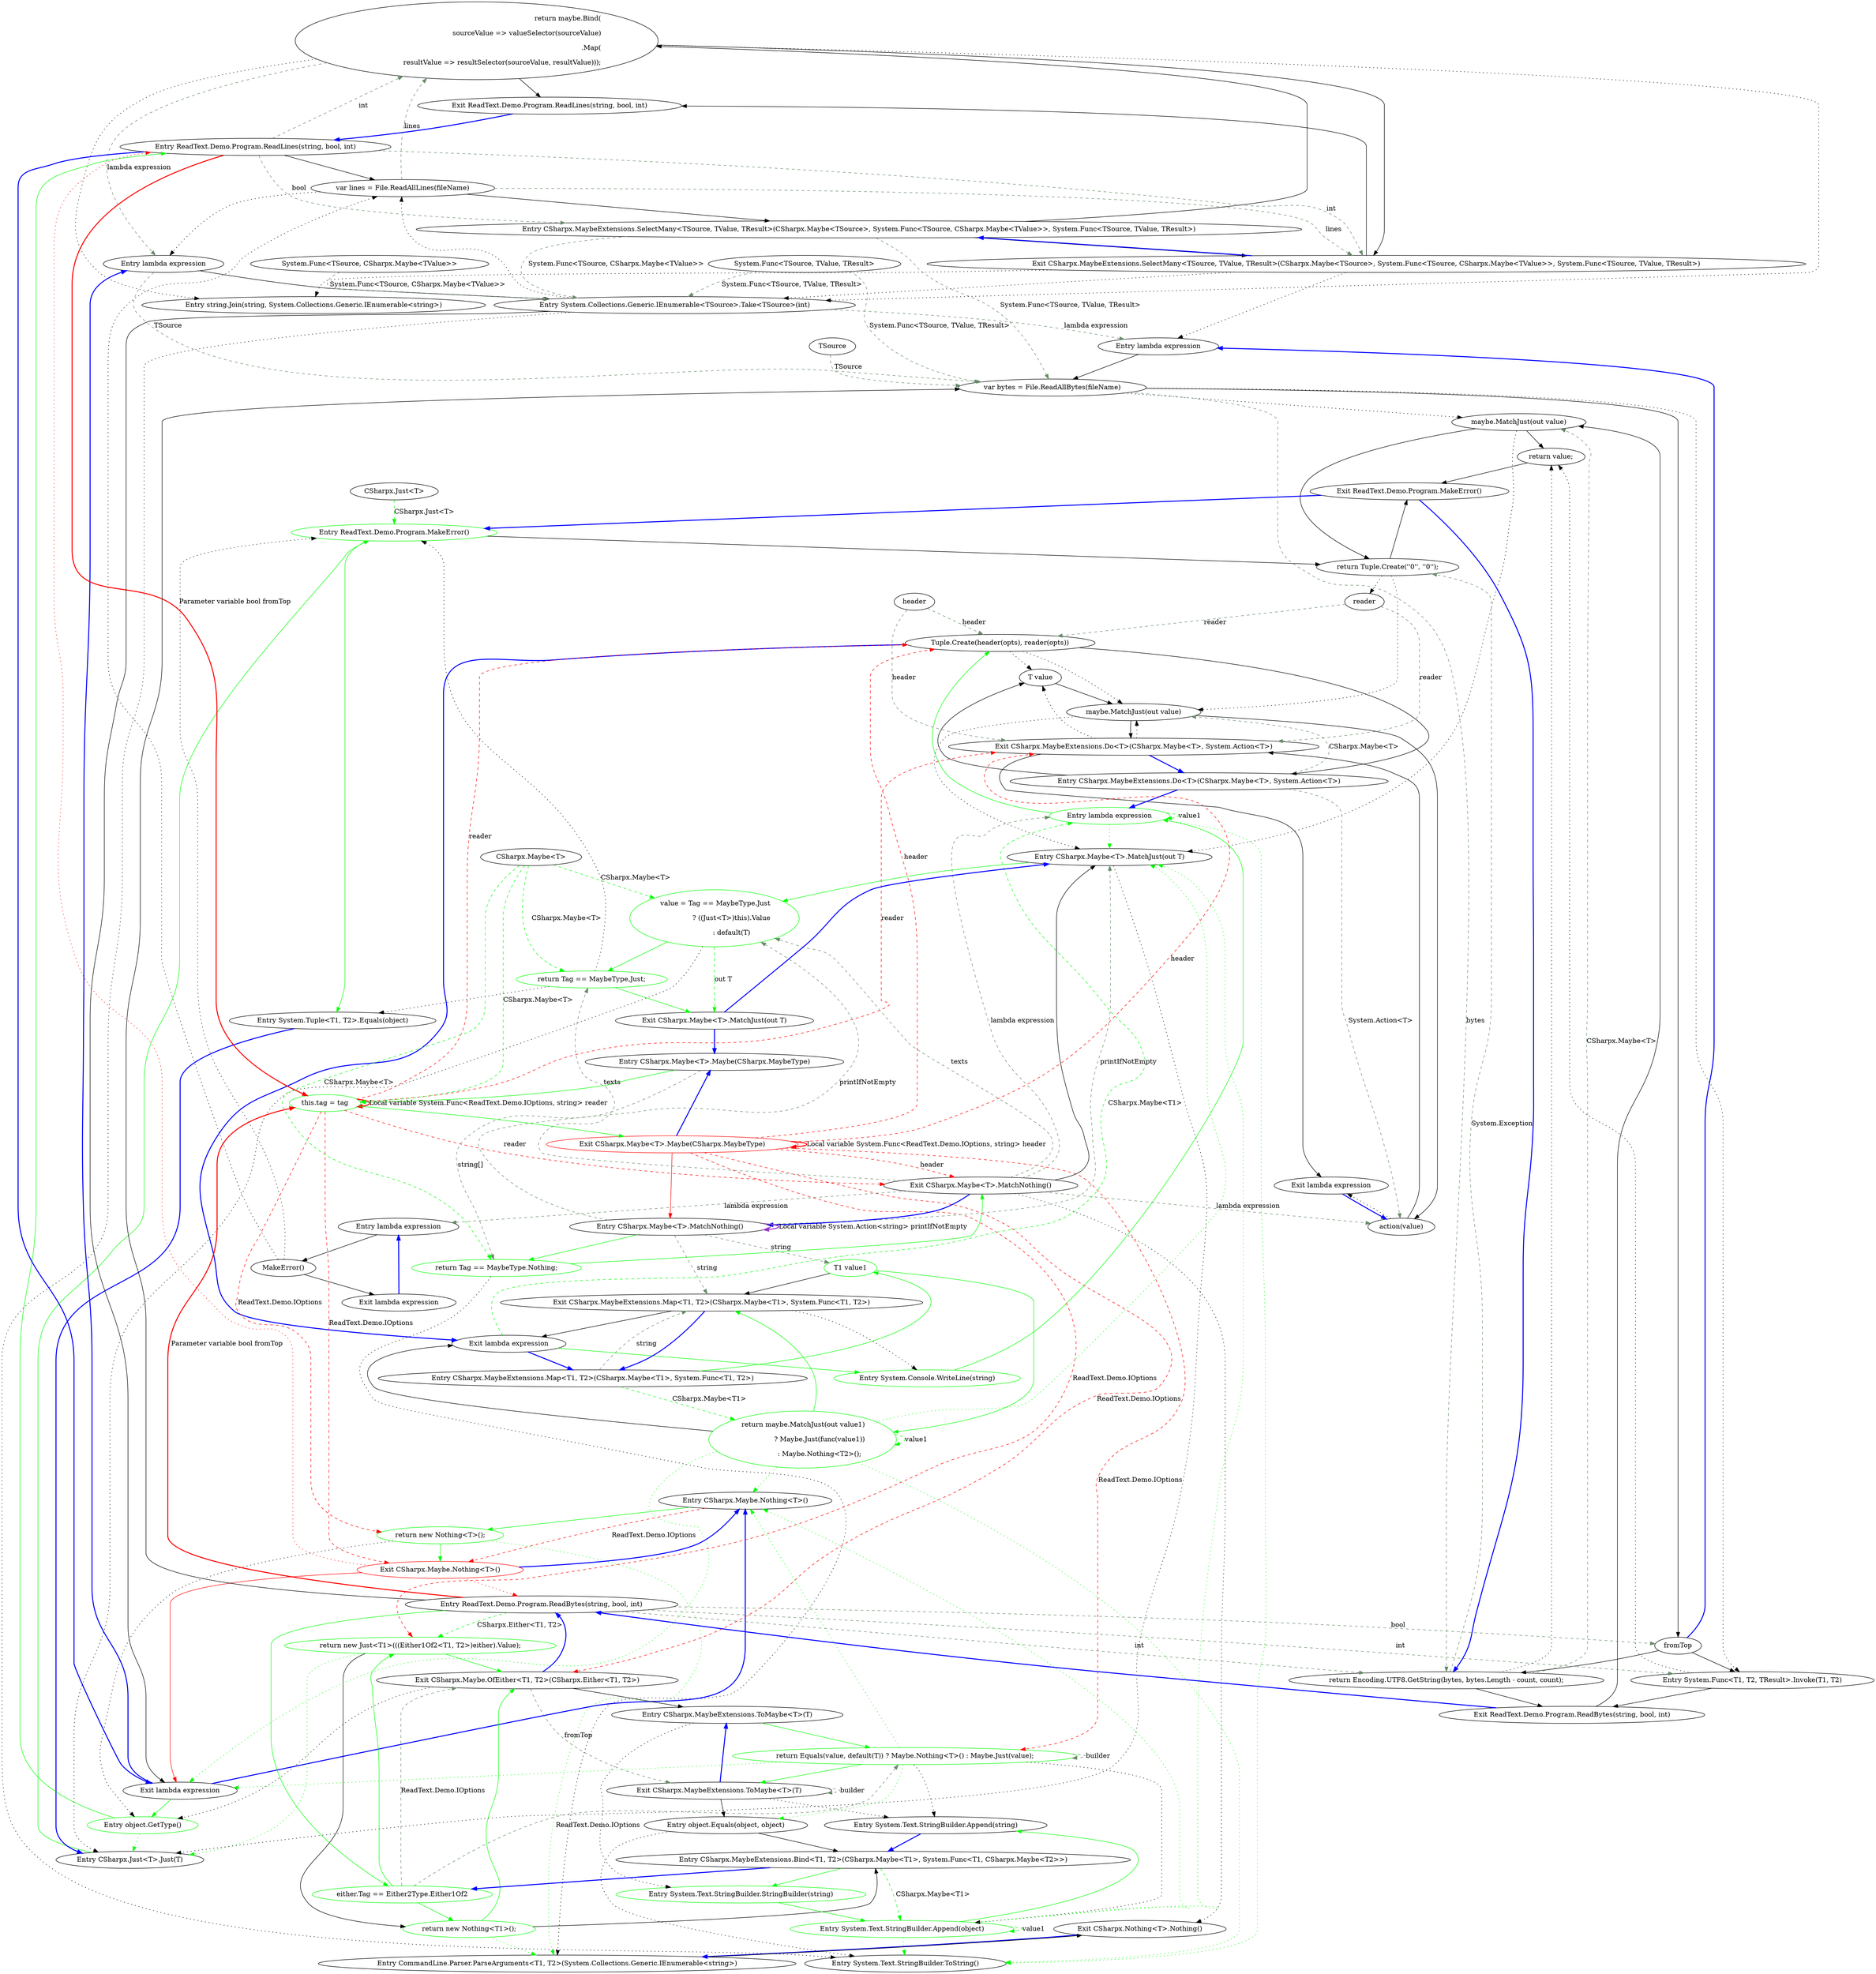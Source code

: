 digraph  {
m2_59 [label="Entry string.Join(string, System.Collections.Generic.IEnumerable<string>)", span="0-0", cluster="string.Join(string, System.Collections.Generic.IEnumerable<string>)", file="ResultExtensions.cs"];
m2_67 [label="return value;", span="165-165", cluster="CSharpx.MaybeExtensions.FromJust<T>(CSharpx.Maybe<T>, System.Exception)", file="ResultExtensions.cs"];
m2_11 [label="Exit CSharpx.Nothing<T>.Nothing()", span="48-48", cluster="CSharpx.Nothing<T>.Nothing()", file="ResultExtensions.cs"];
m2_66 [label="maybe.MatchJust(out value)", span="163-163", cluster="CSharpx.MaybeExtensions.FromJust<T>(CSharpx.Maybe<T>, System.Exception)", file="ResultExtensions.cs"];
m2_48 [label="Exit lambda expression", span="45-45", cluster="lambda expression", file="ResultExtensions.cs"];
m2_12 [label="Entry CSharpx.Just<T>.Just(T)", span="58-58", cluster="CSharpx.Just<T>.Just(T)", file="ResultExtensions.cs"];
m2_60 [label="Entry lambda expression", span="157-157", cluster="lambda expression", file="ResultExtensions.cs"];
m2_13 [label="Entry ReadText.Demo.Program.MakeError()", span="74-74", cluster="ReadText.Demo.Program.MakeError()", color=green, community=0, file="ResultExtensions.cs"];
m2_14 [label="Entry System.Tuple<T1, T2>.Equals(object)", span="0-0", cluster="System.Tuple<T1, T2>.Equals(object)", file="ResultExtensions.cs"];
m2_34 [label="Entry System.Text.StringBuilder.ToString()", span="0-0", cluster="System.Text.StringBuilder.ToString()", file="ResultExtensions.cs"];
m2_44 [label="T value", span="136-136", cluster="CSharpx.MaybeExtensions.Do<T>(CSharpx.Maybe<T>, System.Action<T>)", file="ResultExtensions.cs"];
m2_70 [label=reader, span="", cluster="System.ArgumentException.ArgumentException(string)", file="ResultExtensions.cs"];
m2_56 [label="Exit ReadText.Demo.Program.ReadLines(string, bool, int)", span="54-54", cluster="ReadText.Demo.Program.ReadLines(string, bool, int)", file="ResultExtensions.cs"];
m2_57 [label="Entry lambda expression", span="155-157", cluster="lambda expression", file="ResultExtensions.cs"];
m2_49 [label="Entry lambda expression", span="46-46", cluster="lambda expression", file="ResultExtensions.cs"];
m2_50 [label="MakeError()", span="46-46", cluster="lambda expression", file="ResultExtensions.cs"];
m2_51 [label="Exit lambda expression", span="46-46", cluster="lambda expression", file="ResultExtensions.cs"];
m2_52 [label="var lines = File.ReadAllLines(fileName)", span="56-56", cluster="ReadText.Demo.Program.ReadLines(string, bool, int)", file="ResultExtensions.cs"];
m2_39 [label="Exit lambda expression", span="35-39", cluster="lambda expression", file="ResultExtensions.cs"];
m2_40 [label="Entry System.Console.WriteLine(string)", span="0-0", cluster="System.Console.WriteLine(string)", color=green, community=0, file="ResultExtensions.cs"];
m2_41 [label="Entry lambda expression", span="44-44", cluster="lambda expression", color=green, community=0, file="ResultExtensions.cs"];
m2_42 [label="Tuple.Create(header(opts), reader(opts))", span="44-44", cluster="lambda expression", file="ResultExtensions.cs"];
m2_64 [label="return Encoding.UTF8.GetString(bytes, bytes.Length - count, count);", span="71-71", cluster="ReadText.Demo.Program.ReadBytes(string, bool, int)", file="ResultExtensions.cs"];
m2_65 [label="Exit ReadText.Demo.Program.ReadBytes(string, bool, int)", span="64-64", cluster="ReadText.Demo.Program.ReadBytes(string, bool, int)", file="ResultExtensions.cs"];
m2_68 [label="return Tuple.Create(''\0'', ''\0'');", span="76-76", cluster="ReadText.Demo.Program.MakeError()", file="ResultExtensions.cs"];
m2_69 [label="Exit ReadText.Demo.Program.MakeError()", span="74-74", cluster="ReadText.Demo.Program.MakeError()", file="ResultExtensions.cs"];
m2_18 [label="Exit lambda expression", span="14-20", cluster="lambda expression", file="ResultExtensions.cs"];
m2_19 [label="Entry object.GetType()", span="0-0", cluster="object.GetType()", color=green, community=0, file="ResultExtensions.cs"];
m2_20 [label="Entry ReadText.Demo.Program.ReadLines(string, bool, int)", span="54-54", cluster="ReadText.Demo.Program.ReadLines(string, bool, int)", file="ResultExtensions.cs"];
m2_45 [label="maybe.MatchJust(out value)", span="137-137", cluster="CSharpx.MaybeExtensions.Do<T>(CSharpx.Maybe<T>, System.Action<T>)", file="ResultExtensions.cs"];
m2_16 [label="return new Nothing<T>();", span="77-77", cluster="CSharpx.Maybe.Nothing<T>()", file="ResultExtensions.cs", color=green, community=0];
m2_17 [label="Exit CSharpx.Maybe.Nothing<T>()", span="75-75", cluster="CSharpx.Maybe.Nothing<T>()", color=red, community=0, file="ResultExtensions.cs"];
m2_47 [label="Exit CSharpx.MaybeExtensions.Do<T>(CSharpx.Maybe<T>, System.Action<T>)", span="134-134", cluster="CSharpx.MaybeExtensions.Do<T>(CSharpx.Maybe<T>, System.Action<T>)", file="ResultExtensions.cs"];
m2_23 [label="return new Just<T1>(((Either1Of2<T1, T2>)either).Value);", span="93-93", cluster="CSharpx.Maybe.OfEither<T1, T2>(CSharpx.Either<T1, T2>)", file="ResultExtensions.cs", color=green, community=0];
m2_25 [label="Exit CSharpx.Maybe.OfEither<T1, T2>(CSharpx.Either<T1, T2>)", span="89-89", cluster="CSharpx.Maybe.OfEither<T1, T2>(CSharpx.Either<T1, T2>)", file="ResultExtensions.cs"];
m2_27 [label="return Equals(value, default(T)) ? Maybe.Nothing<T>() : Maybe.Just(value);", span="107-107", cluster="CSharpx.MaybeExtensions.ToMaybe<T>(T)", file="ResultExtensions.cs", color=green, community=0];
m2_36 [label="T1 value1", span="120-120", cluster="CSharpx.MaybeExtensions.Map<T1, T2>(CSharpx.Maybe<T1>, System.Func<T1, T2>)", file="ResultExtensions.cs", color=green, community=0];
m2_38 [label="Exit CSharpx.MaybeExtensions.Map<T1, T2>(CSharpx.Maybe<T1>, System.Func<T1, T2>)", span="118-118", cluster="CSharpx.MaybeExtensions.Map<T1, T2>(CSharpx.Maybe<T1>, System.Func<T1, T2>)", file="ResultExtensions.cs"];
m2_46 [label="action(value)", span="139-139", cluster="CSharpx.MaybeExtensions.Do<T>(CSharpx.Maybe<T>, System.Action<T>)", file="ResultExtensions.cs"];
m2_15 [label="Entry CSharpx.Maybe.Nothing<T>()", span="75-75", cluster="CSharpx.Maybe.Nothing<T>()", file="ResultExtensions.cs"];
m2_22 [label="either.Tag == Either2Type.Either1Of2", span="91-91", cluster="CSharpx.Maybe.OfEither<T1, T2>(CSharpx.Either<T1, T2>)", file="ResultExtensions.cs", color=green, community=0];
m2_24 [label="return new Nothing<T1>();", span="95-95", cluster="CSharpx.Maybe.OfEither<T1, T2>(CSharpx.Either<T1, T2>)", file="ResultExtensions.cs", color=green, community=0];
m2_26 [label="Entry CSharpx.MaybeExtensions.ToMaybe<T>(T)", span="105-105", cluster="CSharpx.MaybeExtensions.ToMaybe<T>(T)", file="ResultExtensions.cs"];
m2_28 [label="Exit CSharpx.MaybeExtensions.ToMaybe<T>(T)", span="105-105", cluster="CSharpx.MaybeExtensions.ToMaybe<T>(T)", file="ResultExtensions.cs"];
m2_29 [label="Entry object.Equals(object, object)", span="0-0", cluster="object.Equals(object, object)", file="ResultExtensions.cs"];
m2_30 [label="Entry CSharpx.MaybeExtensions.Bind<T1, T2>(CSharpx.Maybe<T1>, System.Func<T1, CSharpx.Maybe<T2>>)", span="110-110", cluster="CSharpx.MaybeExtensions.Bind<T1, T2>(CSharpx.Maybe<T1>, System.Func<T1, CSharpx.Maybe<T2>>)", file="ResultExtensions.cs"];
m2_35 [label="Entry CSharpx.MaybeExtensions.Map<T1, T2>(CSharpx.Maybe<T1>, System.Func<T1, T2>)", span="118-118", cluster="CSharpx.MaybeExtensions.Map<T1, T2>(CSharpx.Maybe<T1>, System.Func<T1, T2>)", file="ResultExtensions.cs"];
m2_37 [label="return maybe.MatchJust(out value1)\r\n                ? Maybe.Just(func(value1))\r\n                : Maybe.Nothing<T2>();", span="121-123", cluster="CSharpx.MaybeExtensions.Map<T1, T2>(CSharpx.Maybe<T1>, System.Func<T1, T2>)", file="ResultExtensions.cs", color=green, community=0];
m2_43 [label="Entry CSharpx.MaybeExtensions.Do<T>(CSharpx.Maybe<T>, System.Action<T>)", span="134-134", cluster="CSharpx.MaybeExtensions.Do<T>(CSharpx.Maybe<T>, System.Action<T>)", file="ResultExtensions.cs"];
m2_58 [label="Entry System.Collections.Generic.IEnumerable<TSource>.Take<TSource>(int)", span="0-0", cluster="System.Collections.Generic.IEnumerable<TSource>.Take<TSource>(int)", file="ResultExtensions.cs"];
m2_61 [label="var bytes = File.ReadAllBytes(fileName)", span="66-66", cluster="ReadText.Demo.Program.ReadBytes(string, bool, int)", file="ResultExtensions.cs"];
m2_62 [label=fromTop, span="67-67", cluster="ReadText.Demo.Program.ReadBytes(string, bool, int)", file="ResultExtensions.cs"];
m2_31 [label="Entry System.Text.StringBuilder.StringBuilder(string)", span="0-0", cluster="System.Text.StringBuilder.StringBuilder(string)", color=green, community=0, file="ResultExtensions.cs"];
m2_32 [label="Entry System.Text.StringBuilder.Append(object)", span="0-0", cluster="System.Text.StringBuilder.Append(object)", color=green, community=0, file="ResultExtensions.cs"];
m2_33 [label="Entry System.Text.StringBuilder.Append(string)", span="0-0", cluster="System.Text.StringBuilder.Append(string)", file="ResultExtensions.cs"];
m2_0 [label="Entry CSharpx.Maybe<T>.Maybe(CSharpx.MaybeType)", span="19-19", cluster="CSharpx.Maybe<T>.Maybe(CSharpx.MaybeType)", file="ResultExtensions.cs"];
m2_1 [label="this.tag = tag", span="21-21", cluster="CSharpx.Maybe<T>.Maybe(CSharpx.MaybeType)", color=green, community=0, file="ResultExtensions.cs"];
m2_4 [label="return Tag == MaybeType.Nothing;", span="31-31", cluster="CSharpx.Maybe<T>.MatchNothing()", file="ResultExtensions.cs", color=green, community=0];
m2_2 [label="Exit CSharpx.Maybe<T>.Maybe(CSharpx.MaybeType)", span="19-19", cluster="CSharpx.Maybe<T>.Maybe(CSharpx.MaybeType)", color=red, community=0, file="ResultExtensions.cs"];
m2_5 [label="Exit CSharpx.Maybe<T>.MatchNothing()", span="29-29", cluster="CSharpx.Maybe<T>.MatchNothing()", file="ResultExtensions.cs"];
m2_3 [label="Entry CSharpx.Maybe<T>.MatchNothing()", span="29-29", cluster="CSharpx.Maybe<T>.MatchNothing()", file="ResultExtensions.cs"];
m2_6 [label="Entry CSharpx.Maybe<T>.MatchJust(out T)", span="34-34", cluster="CSharpx.Maybe<T>.MatchJust(out T)", file="ResultExtensions.cs"];
m2_7 [label="value = Tag == MaybeType.Just\r\n                ? ((Just<T>)this).Value\r\n                : default(T)", span="36-38", cluster="CSharpx.Maybe<T>.MatchJust(out T)", file="ResultExtensions.cs", color=green, community=0];
m2_8 [label="return Tag == MaybeType.Just;", span="39-39", cluster="CSharpx.Maybe<T>.MatchJust(out T)", file="ResultExtensions.cs", color=green, community=0];
m2_9 [label="Exit CSharpx.Maybe<T>.MatchJust(out T)", span="34-34", cluster="CSharpx.Maybe<T>.MatchJust(out T)", file="ResultExtensions.cs"];
m2_21 [label="Entry ReadText.Demo.Program.ReadBytes(string, bool, int)", span="64-64", cluster="ReadText.Demo.Program.ReadBytes(string, bool, int)", file="ResultExtensions.cs"];
m2_10 [label="Entry CommandLine.Parser.ParseArguments<T1, T2>(System.Collections.Generic.IEnumerable<string>)", span="25-25", cluster="CommandLine.Parser.ParseArguments<T1, T2>(System.Collections.Generic.IEnumerable<string>)", file="ResultExtensions.cs"];
m2_53 [label="Entry CSharpx.MaybeExtensions.SelectMany<TSource, TValue, TResult>(CSharpx.Maybe<TSource>, System.Func<TSource, CSharpx.Maybe<TValue>>, System.Func<TSource, TValue, TResult>)", span="149-149", cluster="CSharpx.MaybeExtensions.SelectMany<TSource, TValue, TResult>(CSharpx.Maybe<TSource>, System.Func<TSource, CSharpx.Maybe<TValue>>, System.Func<TSource, TValue, TResult>)", file="ResultExtensions.cs"];
m2_54 [label="return maybe.Bind(\r\n                sourceValue => valueSelector(sourceValue)\r\n                    .Map(\r\n                        resultValue => resultSelector(sourceValue, resultValue)));", span="154-157", cluster="CSharpx.MaybeExtensions.SelectMany<TSource, TValue, TResult>(CSharpx.Maybe<TSource>, System.Func<TSource, CSharpx.Maybe<TValue>>, System.Func<TSource, TValue, TResult>)", file="ResultExtensions.cs"];
m2_55 [label="Exit CSharpx.MaybeExtensions.SelectMany<TSource, TValue, TResult>(CSharpx.Maybe<TSource>, System.Func<TSource, CSharpx.Maybe<TValue>>, System.Func<TSource, TValue, TResult>)", span="149-149", cluster="CSharpx.MaybeExtensions.SelectMany<TSource, TValue, TResult>(CSharpx.Maybe<TSource>, System.Func<TSource, CSharpx.Maybe<TValue>>, System.Func<TSource, TValue, TResult>)", file="ResultExtensions.cs"];
m2_63 [label="Entry System.Func<T1, T2, TResult>.Invoke(T1, T2)", span="0-0", cluster="System.Func<T1, T2, TResult>.Invoke(T1, T2)", file="ResultExtensions.cs"];
m2_71 [label=header, span="", file="ResultExtensions.cs"];
m2_77 [label="CSharpx.Maybe<T>", span="", file="ResultExtensions.cs"];
m2_78 [label="CSharpx.Just<T>", span="", file="ResultExtensions.cs"];
m2_79 [label="System.Func<TSource, CSharpx.Maybe<TValue>>", span="", file="ResultExtensions.cs"];
m2_80 [label="System.Func<TSource, TValue, TResult>", span="", file="ResultExtensions.cs"];
m2_81 [label=TSource, span="", file="ResultExtensions.cs"];
m2_67 -> m2_69  [key=0, style=solid];
m2_11 -> m2_10  [key=0, style=bold, color=blue];
m2_66 -> m2_6  [key=2, style=dotted];
m2_66 -> m2_67  [key=0, style=solid];
m2_66 -> m2_68  [key=0, style=solid];
m2_48 -> m2_46  [key=0, style=bold, color=blue];
m2_12 -> m2_13  [key=0, style=solid, color=green];
m2_60 -> m2_61  [key=0, style=solid];
m2_13 -> m2_14  [key=0, style=solid, color=green];
m2_13 -> m2_68  [key=0, style=solid];
m2_14 -> m2_12  [key=0, style=bold, color=blue];
m2_44 -> m2_45  [key=0, style=solid];
m2_70 -> m2_42  [key=1, style=dashed, color=darkseagreen4, label=reader];
m2_70 -> m2_47  [key=1, style=dashed, color=darkseagreen4, label=reader];
m2_56 -> m2_20  [key=0, style=bold, color=blue];
m2_57 -> m2_58  [key=0, style=solid];
m2_57 -> m2_61  [key=1, style=dashed, color=darkseagreen4, label=TSource];
m2_49 -> m2_50  [key=0, style=solid];
m2_50 -> m2_52  [key=2, style=dotted];
m2_50 -> m2_51  [key=0, style=solid];
m2_50 -> m2_13  [key=2, style=dotted];
m2_51 -> m2_49  [key=0, style=bold, color=blue];
m2_52 -> m2_53  [key=0, style=solid];
m2_52 -> m2_57  [key=2, style=dotted];
m2_52 -> m2_54  [key=1, style=dashed, color=darkseagreen4, label=lines];
m2_52 -> m2_55  [key=1, style=dashed, color=darkseagreen4, label=lines];
m2_39 -> m2_40  [key=0, style=solid, color=green];
m2_39 -> m2_41  [key=1, style=dashed, color=green, label="CSharpx.Maybe<T1>"];
m2_39 -> m2_35  [key=0, style=bold, color=blue];
m2_40 -> m2_41  [key=0, style=solid, color=green];
m2_41 -> m2_41  [key=1, style=dashed, color=green, label=value1];
m2_41 -> m2_42  [key=0, style=solid, color=green];
m2_41 -> m2_6  [key=2, style=dotted, color=green];
m2_41 -> m2_34  [key=2, style=dotted, color=green];
m2_42 -> m2_39  [key=0, style=bold, color=blue];
m2_42 -> m2_43  [key=0, style=solid];
m2_42 -> m2_44  [key=2, style=dotted];
m2_42 -> m2_45  [key=2, style=dotted];
m2_64 -> m2_66  [key=1, style=dashed, color=darkseagreen4, label="CSharpx.Maybe<T>"];
m2_64 -> m2_65  [key=0, style=solid];
m2_64 -> m2_68  [key=1, style=dashed, color=darkseagreen4, label="System.Exception"];
m2_64 -> m2_67  [key=2, style=dotted];
m2_65 -> m2_66  [key=0, style=solid];
m2_65 -> m2_21  [key=0, style=bold, color=blue];
m2_68 -> m2_69  [key=0, style=solid];
m2_68 -> m2_70  [key=2, style=dotted];
m2_68 -> m2_45  [key=2, style=dotted];
m2_69 -> m2_64  [key=0, style=bold, color=blue];
m2_69 -> m2_13  [key=0, style=bold, color=blue];
m2_18 -> m2_19  [key=0, style=solid, color=green];
m2_18 -> m2_15  [key=0, style=bold, color=blue];
m2_18 -> m2_57  [key=0, style=bold, color=blue];
m2_19 -> m2_20  [key=0, style=solid, color=green];
m2_19 -> m2_12  [key=2, style=dotted, color=green];
m2_20 -> m2_18  [key=0, style=bold, color=blue];
m2_20 -> m2_52  [key=0, style=solid];
m2_20 -> m2_53  [key=1, style=dashed, color=darkseagreen4, label=bool];
m2_20 -> m2_54  [key=1, style=dashed, color=darkseagreen4, label=int];
m2_20 -> m2_55  [key=1, style=dashed, color=darkseagreen4, label=int];
m2_20 -> m2_1  [key=3, color=red, style=bold, label="Parameter variable bool fromTop"];
m2_45 -> m2_6  [key=2, style=dotted];
m2_45 -> m2_46  [key=0, style=solid];
m2_45 -> m2_47  [key=0, style=solid];
m2_16 -> m2_17  [key=0, style=solid, color=green];
m2_16 -> m2_19  [key=2, style=dotted];
m2_16 -> m2_10  [key=2, style=dotted, color=green];
m2_17 -> m2_18  [key=0, style=solid, color=red];
m2_17 -> m2_20  [key=2, style=dotted, color=red];
m2_17 -> m2_21  [key=2, style=dotted, color=red];
m2_17 -> m2_15  [key=0, style=bold, color=blue];
m2_47 -> m2_48  [key=0, style=solid];
m2_47 -> m2_44  [key=2, style=dotted];
m2_47 -> m2_45  [key=2, style=dotted];
m2_47 -> m2_43  [key=0, style=bold, color=blue];
m2_23 -> m2_24  [key=0, style=solid];
m2_23 -> m2_25  [key=0, style=solid, color=green];
m2_23 -> m2_12  [key=2, style=dotted, color=green];
m2_25 -> m2_26  [key=0, style=solid];
m2_25 -> m2_19  [key=2, style=dotted];
m2_25 -> m2_28  [key=1, style=dashed, color=darkseagreen4, label=fromTop];
m2_25 -> m2_21  [key=0, style=bold, color=blue];
m2_27 -> m2_28  [key=0, style=solid, color=green];
m2_27 -> m2_32  [key=2, style=dotted];
m2_27 -> m2_33  [key=2, style=dotted];
m2_27 -> m2_27  [key=1, style=dashed, color=darkseagreen4, label=builder];
m2_27 -> m2_29  [key=2, style=dotted, color=green];
m2_27 -> m2_15  [key=2, style=dotted, color=green];
m2_27 -> m2_18  [key=2, style=dotted, color=green];
m2_36 -> m2_37  [key=0, style=solid, color=green];
m2_36 -> m2_38  [key=0, style=solid];
m2_38 -> m2_39  [key=0, style=solid];
m2_38 -> m2_40  [key=2, style=dotted];
m2_38 -> m2_35  [key=0, style=bold, color=blue];
m2_46 -> m2_47  [key=0, style=solid];
m2_46 -> m2_48  [key=2, style=dotted];
m2_15 -> m2_16  [key=0, style=solid, color=green];
m2_15 -> m2_17  [key=1, style=dashed, color=red, label="ReadText.Demo.IOptions"];
m2_22 -> m2_23  [key=0, style=solid, color=green];
m2_22 -> m2_25  [key=1, style=dashed, color=darkseagreen4, label="ReadText.Demo.IOptions"];
m2_22 -> m2_27  [key=1, style=dashed, color=darkseagreen4, label="ReadText.Demo.IOptions"];
m2_22 -> m2_24  [key=0, style=solid, color=green];
m2_24 -> m2_30  [key=0, style=solid];
m2_24 -> m2_25  [key=0, style=solid, color=green];
m2_24 -> m2_10  [key=2, style=dotted, color=green];
m2_26 -> m2_27  [key=0, style=solid, color=green];
m2_26 -> m2_31  [key=2, style=dotted];
m2_28 -> m2_29  [key=0, style=solid];
m2_28 -> m2_33  [key=2, style=dotted];
m2_28 -> m2_28  [key=1, style=dashed, color=darkseagreen4, label=builder];
m2_28 -> m2_26  [key=0, style=bold, color=blue];
m2_29 -> m2_30  [key=0, style=solid];
m2_29 -> m2_34  [key=2, style=dotted];
m2_30 -> m2_22  [key=0, style=bold, color=blue];
m2_30 -> m2_31  [key=0, style=solid, color=green];
m2_30 -> m2_32  [key=1, style=dashed, color=green, label="CSharpx.Maybe<T1>"];
m2_35 -> m2_36  [key=0, style=solid, color=green];
m2_35 -> m2_38  [key=1, style=dashed, color=darkseagreen4, label=string];
m2_35 -> m2_37  [key=1, style=dashed, color=green, label="CSharpx.Maybe<T1>"];
m2_37 -> m2_39  [key=0, style=solid];
m2_37 -> m2_37  [key=1, style=dashed, color=green, label=value1];
m2_37 -> m2_38  [key=0, style=solid, color=green];
m2_37 -> m2_6  [key=2, style=dotted, color=green];
m2_37 -> m2_34  [key=2, style=dotted, color=green];
m2_37 -> m2_18  [key=2, style=dotted, color=green];
m2_37 -> m2_15  [key=2, style=dotted, color=green];
m2_43 -> m2_41  [key=0, style=bold, color=blue];
m2_43 -> m2_45  [key=1, style=dashed, color=darkseagreen4, label="CSharpx.Maybe<T>"];
m2_43 -> m2_44  [key=0, style=solid];
m2_43 -> m2_46  [key=1, style=dashed, color=darkseagreen4, label="System.Action<T>"];
m2_58 -> m2_34  [key=2, style=dotted];
m2_58 -> m2_18  [key=0, style=solid];
m2_58 -> m2_52  [key=2, style=dotted];
m2_58 -> m2_60  [key=1, style=dashed, color=darkseagreen4, label="lambda expression"];
m2_61 -> m2_62  [key=0, style=solid];
m2_61 -> m2_63  [key=2, style=dotted];
m2_61 -> m2_66  [key=2, style=dotted];
m2_61 -> m2_64  [key=1, style=dashed, color=darkseagreen4, label=bytes];
m2_62 -> m2_60  [key=0, style=bold, color=blue];
m2_62 -> m2_63  [key=0, style=solid];
m2_62 -> m2_64  [key=0, style=solid];
m2_31 -> m2_32  [key=0, style=solid, color=green];
m2_32 -> m2_32  [key=1, style=dashed, color=green, label=value1];
m2_32 -> m2_33  [key=0, style=solid, color=green];
m2_32 -> m2_6  [key=2, style=dotted, color=green];
m2_32 -> m2_34  [key=2, style=dotted, color=green];
m2_32 -> m2_15  [key=2, style=dotted, color=green];
m2_33 -> m2_30  [key=0, style=bold, color=blue];
m2_0 -> m2_1  [key=0, style=solid, color=green];
m2_0 -> m2_4  [key=1, style=dashed, color=darkseagreen4, label="string[]"];
m2_1 -> m2_2  [key=0, style=solid, color=green];
m2_1 -> m2_16  [key=1, style=dashed, color=red, label="ReadText.Demo.IOptions"];
m2_1 -> m2_17  [key=1, style=dashed, color=red, label="ReadText.Demo.IOptions"];
m2_1 -> m2_5  [key=1, style=dashed, color=red, label=reader];
m2_1 -> m2_42  [key=1, style=dashed, color=red, label=reader];
m2_1 -> m2_47  [key=1, style=dashed, color=red, label=reader];
m2_1 -> m2_1  [key=3, color=red, style=bold, label="Local variable System.Func<ReadText.Demo.IOptions, string> reader"];
m2_4 -> m2_5  [key=0, style=solid, color=green];
m2_4 -> m2_10  [key=2, style=dotted];
m2_2 -> m2_3  [key=0, style=solid, color=red];
m2_2 -> m2_23  [key=1, style=dashed, color=red, label="ReadText.Demo.IOptions"];
m2_2 -> m2_25  [key=1, style=dashed, color=red, label="ReadText.Demo.IOptions"];
m2_2 -> m2_27  [key=1, style=dashed, color=red, label="ReadText.Demo.IOptions"];
m2_2 -> m2_5  [key=1, style=dashed, color=red, label=header];
m2_2 -> m2_42  [key=1, style=dashed, color=red, label=header];
m2_2 -> m2_47  [key=1, style=dashed, color=red, label=header];
m2_2 -> m2_2  [key=3, color=red, style=bold, label="Local variable System.Func<ReadText.Demo.IOptions, string> header"];
m2_2 -> m2_0  [key=0, style=bold, color=blue];
m2_5 -> m2_6  [key=0, style=solid];
m2_5 -> m2_11  [key=2, style=dotted];
m2_5 -> m2_41  [key=1, style=dashed, color=darkseagreen4, label="lambda expression"];
m2_5 -> m2_46  [key=1, style=dashed, color=darkseagreen4, label="lambda expression"];
m2_5 -> m2_49  [key=1, style=dashed, color=darkseagreen4, label="lambda expression"];
m2_5 -> m2_7  [key=1, style=dashed, color=darkseagreen4, label=texts];
m2_5 -> m2_8  [key=1, style=dashed, color=darkseagreen4, label=texts];
m2_5 -> m2_3  [key=0, style=bold, color=blue];
m2_3 -> m2_4  [key=0, style=solid, color=green];
m2_3 -> m2_36  [key=1, style=dashed, color=darkseagreen4, label=string];
m2_3 -> m2_38  [key=1, style=dashed, color=darkseagreen4, label=string];
m2_3 -> m2_6  [key=1, style=dashed, color=darkseagreen4, label=printIfNotEmpty];
m2_3 -> m2_7  [key=1, style=dashed, color=darkseagreen4, label=printIfNotEmpty];
m2_3 -> m2_3  [key=3, color=darkorchid, style=bold, label="Local variable System.Action<string> printIfNotEmpty"];
m2_6 -> m2_7  [key=0, style=solid, color=green];
m2_6 -> m2_12  [key=2, style=dotted];
m2_7 -> m2_8  [key=0, style=solid, color=green];
m2_7 -> m2_12  [key=2, style=dotted];
m2_7 -> m2_9  [key=1, style=dashed, color=green, label="out T"];
m2_8 -> m2_9  [key=0, style=solid, color=green];
m2_8 -> m2_13  [key=2, style=dotted];
m2_8 -> m2_14  [key=2, style=dotted];
m2_9 -> m2_0  [key=0, style=bold, color=blue];
m2_9 -> m2_6  [key=0, style=bold, color=blue];
m2_21 -> m2_22  [key=0, style=solid, color=green];
m2_21 -> m2_23  [key=1, style=dashed, color=green, label="CSharpx.Either<T1, T2>"];
m2_21 -> m2_61  [key=0, style=solid];
m2_21 -> m2_62  [key=1, style=dashed, color=darkseagreen4, label=bool];
m2_21 -> m2_63  [key=1, style=dashed, color=darkseagreen4, label=int];
m2_21 -> m2_64  [key=1, style=dashed, color=darkseagreen4, label=int];
m2_21 -> m2_1  [key=3, color=red, style=bold, label="Parameter variable bool fromTop"];
m2_10 -> m2_11  [key=0, style=solid];
m2_53 -> m2_54  [key=0, style=solid];
m2_53 -> m2_55  [key=0, style=solid];
m2_53 -> m2_58  [key=1, style=dashed, color=darkseagreen4, label="System.Func<TSource, CSharpx.Maybe<TValue>>"];
m2_53 -> m2_61  [key=1, style=dashed, color=darkseagreen4, label="System.Func<TSource, TValue, TResult>"];
m2_54 -> m2_56  [key=0, style=solid];
m2_54 -> m2_58  [key=2, style=dotted];
m2_54 -> m2_59  [key=2, style=dotted];
m2_54 -> m2_57  [key=1, style=dashed, color=darkseagreen4, label="lambda expression"];
m2_54 -> m2_55  [key=0, style=solid];
m2_55 -> m2_56  [key=0, style=solid];
m2_55 -> m2_60  [key=2, style=dotted];
m2_55 -> m2_58  [key=2, style=dotted];
m2_55 -> m2_59  [key=2, style=dotted];
m2_55 -> m2_53  [key=0, style=bold, color=blue];
m2_63 -> m2_65  [key=0, style=solid];
m2_63 -> m2_67  [key=2, style=dotted];
m2_71 -> m2_42  [key=1, style=dashed, color=darkseagreen4, label=header];
m2_71 -> m2_47  [key=1, style=dashed, color=darkseagreen4, label=header];
m2_77 -> m2_1  [key=1, style=dashed, color=green, label="CSharpx.Maybe<T>"];
m2_77 -> m2_4  [key=1, style=dashed, color=green, label="CSharpx.Maybe<T>"];
m2_77 -> m2_7  [key=1, style=dashed, color=green, label="CSharpx.Maybe<T>"];
m2_77 -> m2_8  [key=1, style=dashed, color=green, label="CSharpx.Maybe<T>"];
m2_78 -> m2_13  [key=1, style=dashed, color=green, label="CSharpx.Just<T>"];
m2_79 -> m2_58  [key=1, style=dashed, color=darkseagreen4, label="System.Func<TSource, CSharpx.Maybe<TValue>>"];
m2_80 -> m2_58  [key=1, style=dashed, color=darkseagreen4, label="System.Func<TSource, TValue, TResult>"];
m2_80 -> m2_61  [key=1, style=dashed, color=darkseagreen4, label="System.Func<TSource, TValue, TResult>"];
m2_81 -> m2_61  [key=1, style=dashed, color=darkseagreen4, label=TSource];
}
